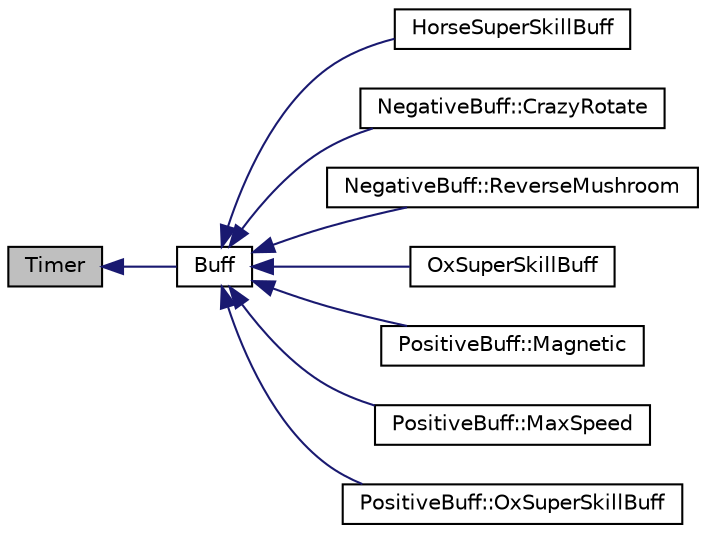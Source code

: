 digraph "Timer"
{
 // LATEX_PDF_SIZE
  edge [fontname="Helvetica",fontsize="10",labelfontname="Helvetica",labelfontsize="10"];
  node [fontname="Helvetica",fontsize="10",shape=record];
  rankdir="LR";
  Node1 [label="Timer",height=0.2,width=0.4,color="black", fillcolor="grey75", style="filled", fontcolor="black",tooltip="Represents a simple countdown timer."];
  Node1 -> Node2 [dir="back",color="midnightblue",fontsize="10",style="solid"];
  Node2 [label="Buff",height=0.2,width=0.4,color="black", fillcolor="white", style="filled",URL="$classBuff.html",tooltip="Base class for Buffs, derived from Timer."];
  Node2 -> Node3 [dir="back",color="midnightblue",fontsize="10",style="solid"];
  Node3 [label="HorseSuperSkillBuff",height=0.2,width=0.4,color="black", fillcolor="white", style="filled",URL="$classHorseSuperSkillBuff.html",tooltip=" "];
  Node2 -> Node4 [dir="back",color="midnightblue",fontsize="10",style="solid"];
  Node4 [label="NegativeBuff::CrazyRotate",height=0.2,width=0.4,color="black", fillcolor="white", style="filled",URL="$classNegativeBuff_1_1CrazyRotate.html",tooltip="A class representing a crazy rotate negative buff."];
  Node2 -> Node5 [dir="back",color="midnightblue",fontsize="10",style="solid"];
  Node5 [label="NegativeBuff::ReverseMushroom",height=0.2,width=0.4,color="black", fillcolor="white", style="filled",URL="$classNegativeBuff_1_1ReverseMushroom.html",tooltip="A class representing a reverse mushroom negative buff."];
  Node2 -> Node6 [dir="back",color="midnightblue",fontsize="10",style="solid"];
  Node6 [label="OxSuperSkillBuff",height=0.2,width=0.4,color="black", fillcolor="white", style="filled",URL="$classOxSuperSkillBuff.html",tooltip=" "];
  Node2 -> Node7 [dir="back",color="midnightblue",fontsize="10",style="solid"];
  Node7 [label="PositiveBuff::Magnetic",height=0.2,width=0.4,color="black", fillcolor="white", style="filled",URL="$classPositiveBuff_1_1Magnetic.html",tooltip="A class representing a magnetic positive buff."];
  Node2 -> Node8 [dir="back",color="midnightblue",fontsize="10",style="solid"];
  Node8 [label="PositiveBuff::MaxSpeed",height=0.2,width=0.4,color="black", fillcolor="white", style="filled",URL="$classPositiveBuff_1_1MaxSpeed.html",tooltip="A class representing a maximum speed positive buff."];
  Node2 -> Node9 [dir="back",color="midnightblue",fontsize="10",style="solid"];
  Node9 [label="PositiveBuff::OxSuperSkillBuff",height=0.2,width=0.4,color="black", fillcolor="white", style="filled",URL="$classPositiveBuff_1_1OxSuperSkillBuff.html",tooltip="A class representing an Ox super skill positive buff."];
}
